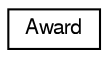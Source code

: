 digraph G
{
  edge [fontname="FreeSans",fontsize="10",labelfontname="FreeSans",labelfontsize="10"];
  node [fontname="FreeSans",fontsize="10",shape=record];
  rankdir=LR;
  Node1 [label="Award",height=0.2,width=0.4,color="black", fillcolor="white", style="filled",URL="$d8/d62/classcom_1_1scoreloop_1_1client_1_1android_1_1core_1_1model_1_1_award.html"];
}
